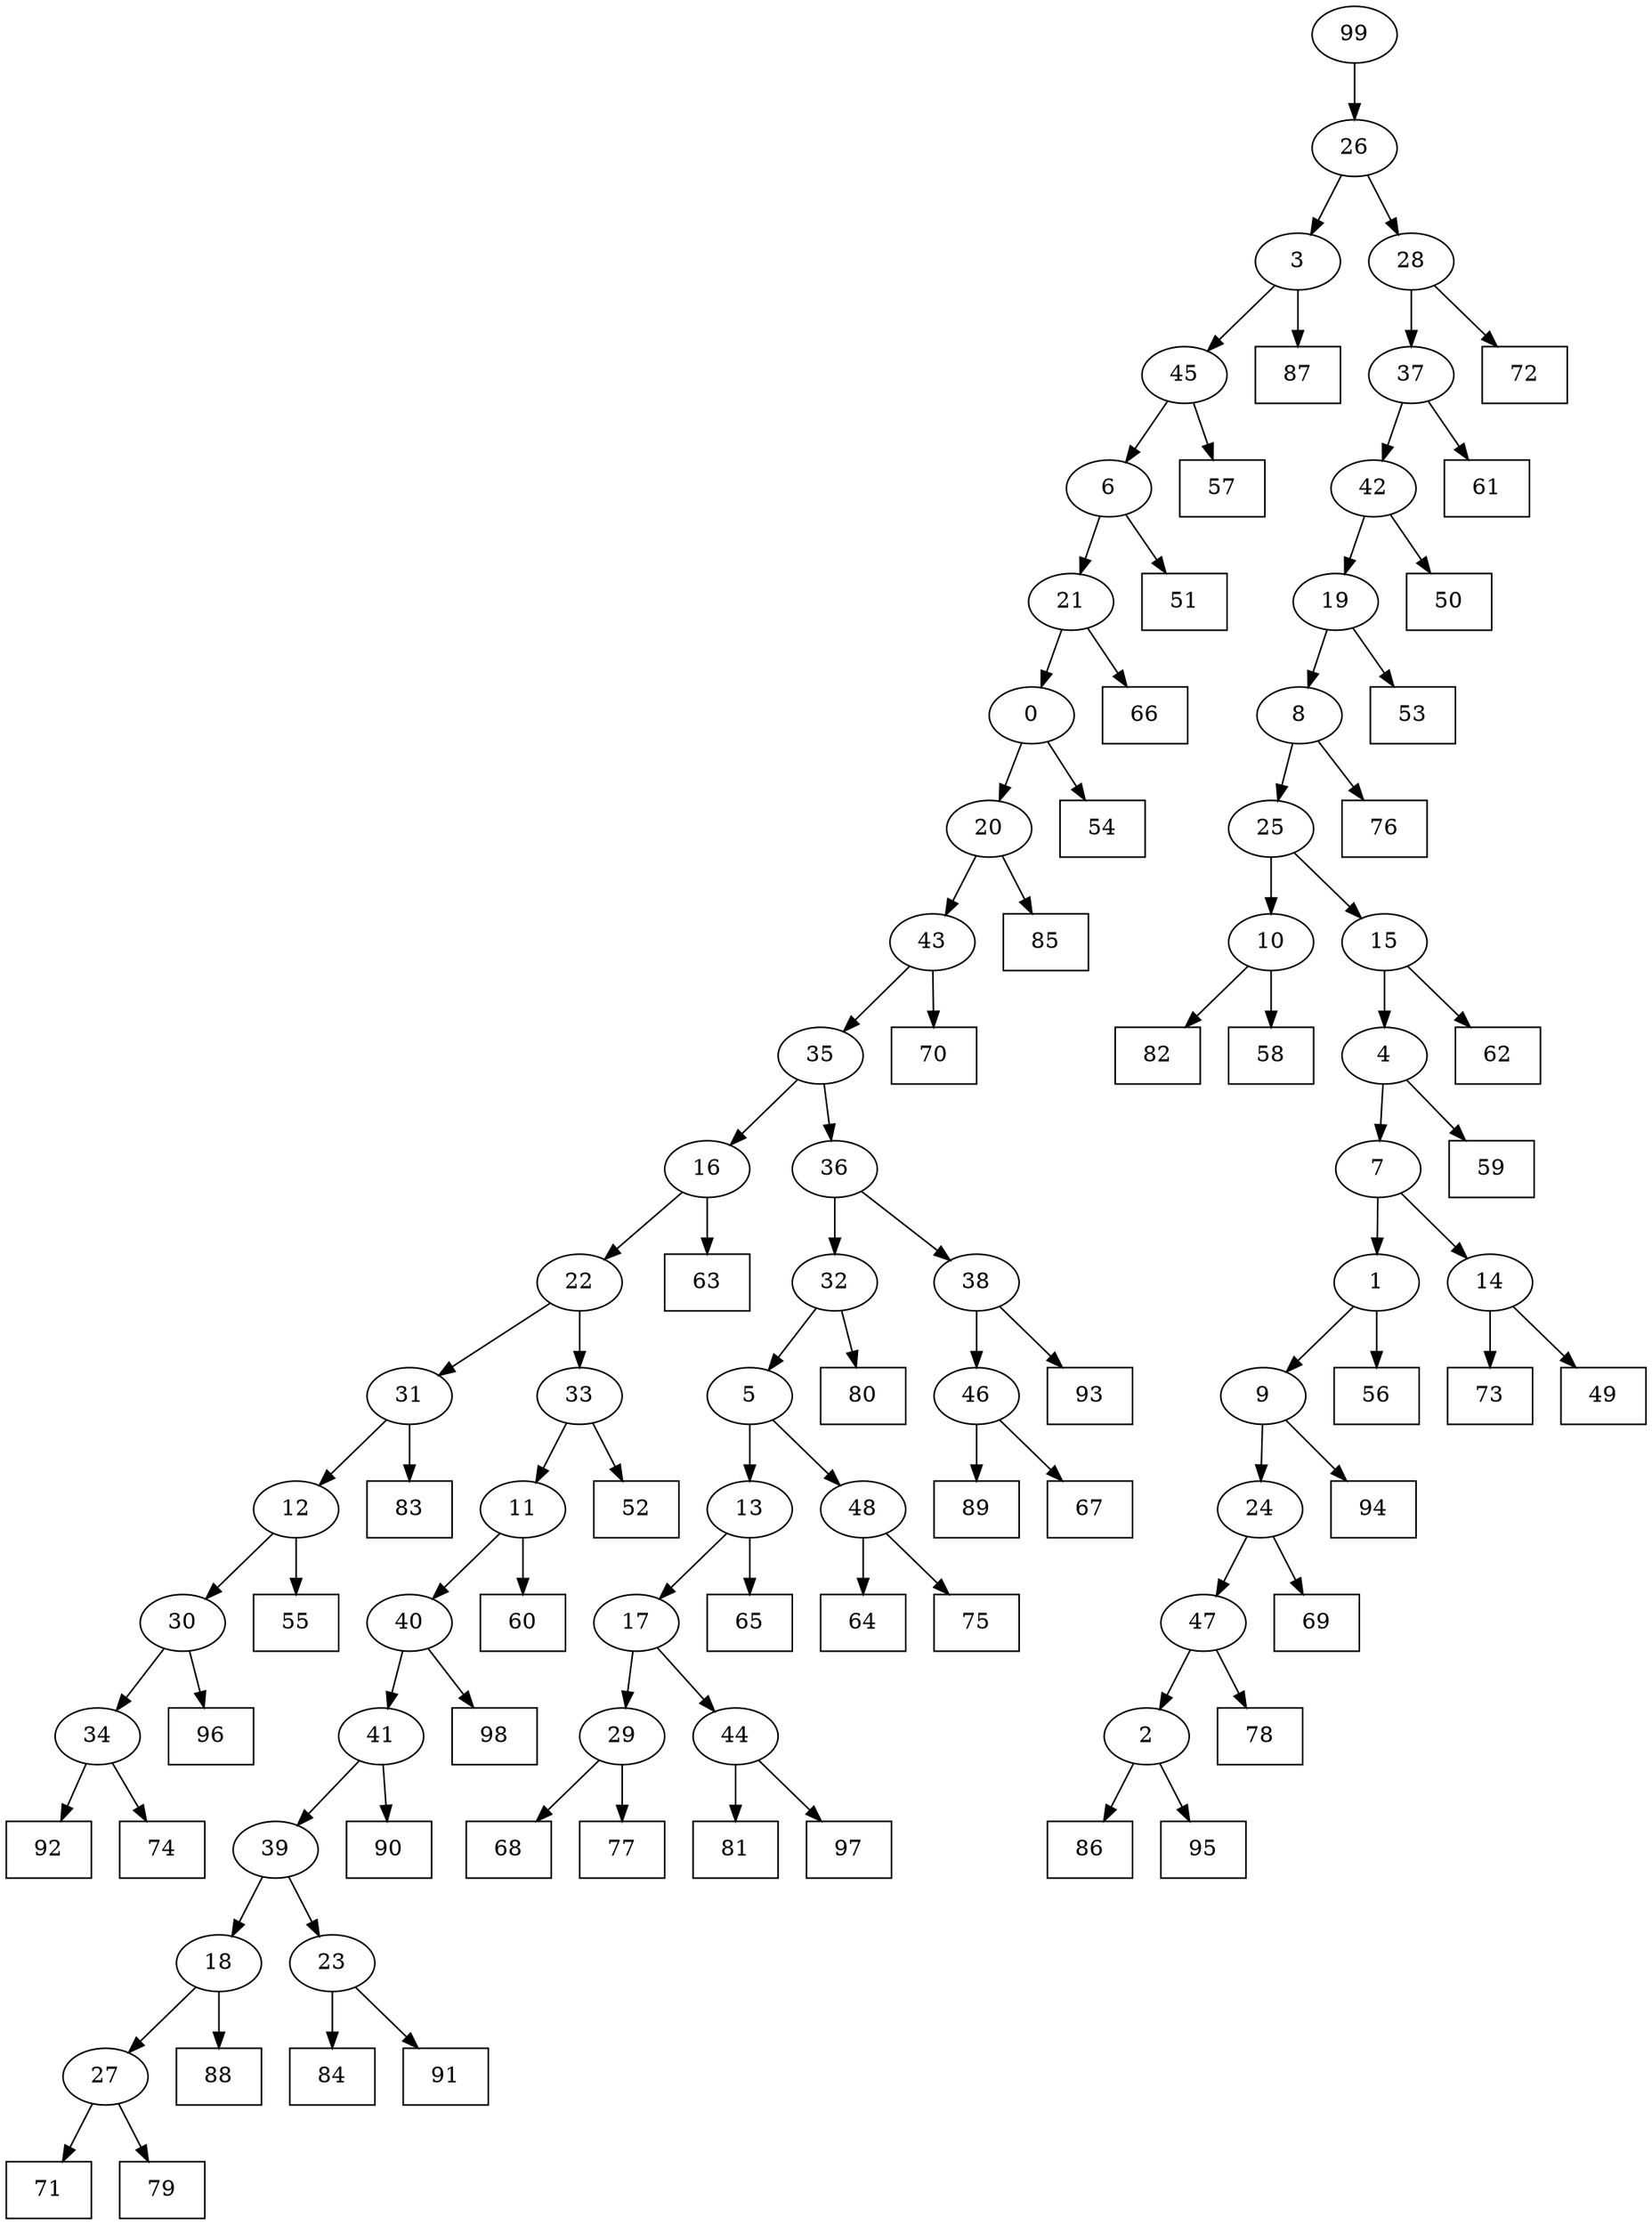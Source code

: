 digraph G {
0[label="0"];
1[label="1"];
2[label="2"];
3[label="3"];
4[label="4"];
5[label="5"];
6[label="6"];
7[label="7"];
8[label="8"];
9[label="9"];
10[label="10"];
11[label="11"];
12[label="12"];
13[label="13"];
14[label="14"];
15[label="15"];
16[label="16"];
17[label="17"];
18[label="18"];
19[label="19"];
20[label="20"];
21[label="21"];
22[label="22"];
23[label="23"];
24[label="24"];
25[label="25"];
26[label="26"];
27[label="27"];
28[label="28"];
29[label="29"];
30[label="30"];
31[label="31"];
32[label="32"];
33[label="33"];
34[label="34"];
35[label="35"];
36[label="36"];
37[label="37"];
38[label="38"];
39[label="39"];
40[label="40"];
41[label="41"];
42[label="42"];
43[label="43"];
44[label="44"];
45[label="45"];
46[label="46"];
47[label="47"];
48[label="48"];
49[shape=box,label="64"];
50[shape=box,label="51"];
51[shape=box,label="56"];
52[shape=box,label="50"];
53[shape=box,label="81"];
54[shape=box,label="78"];
55[shape=box,label="86"];
56[shape=box,label="87"];
57[shape=box,label="68"];
58[shape=box,label="59"];
59[shape=box,label="76"];
60[shape=box,label="77"];
61[shape=box,label="95"];
62[shape=box,label="96"];
63[shape=box,label="73"];
64[shape=box,label="66"];
65[shape=box,label="65"];
66[shape=box,label="54"];
67[shape=box,label="84"];
68[shape=box,label="88"];
69[shape=box,label="49"];
70[shape=box,label="71"];
71[shape=box,label="93"];
72[shape=box,label="90"];
73[shape=box,label="85"];
74[shape=box,label="62"];
75[shape=box,label="70"];
76[shape=box,label="98"];
77[shape=box,label="82"];
78[shape=box,label="89"];
79[shape=box,label="67"];
80[shape=box,label="55"];
81[shape=box,label="63"];
82[shape=box,label="72"];
83[shape=box,label="52"];
84[shape=box,label="58"];
85[shape=box,label="92"];
86[shape=box,label="60"];
87[shape=box,label="61"];
88[shape=box,label="94"];
89[shape=box,label="80"];
90[shape=box,label="75"];
91[shape=box,label="97"];
92[shape=box,label="53"];
93[shape=box,label="91"];
94[shape=box,label="57"];
95[shape=box,label="74"];
96[shape=box,label="83"];
97[shape=box,label="69"];
98[shape=box,label="79"];
99[label="99"];
11->86 ;
46->79 ;
34->85 ;
25->15 ;
1->51 ;
20->73 ;
10->77 ;
18->68 ;
16->22 ;
47->54 ;
24->97 ;
30->62 ;
22->33 ;
14->63 ;
27->70 ;
45->94 ;
4->58 ;
0->66 ;
0->20 ;
35->36 ;
43->75 ;
21->0 ;
9->24 ;
26->28 ;
28->82 ;
44->53 ;
43->35 ;
29->60 ;
2->61 ;
41->72 ;
40->76 ;
12->80 ;
22->31 ;
31->12 ;
3->45 ;
14->69 ;
45->6 ;
6->50 ;
38->46 ;
46->78 ;
19->92 ;
12->30 ;
35->16 ;
99->26 ;
26->3 ;
31->96 ;
30->34 ;
20->43 ;
3->56 ;
8->25 ;
19->8 ;
8->59 ;
16->81 ;
37->87 ;
29->57 ;
32->89 ;
28->37 ;
6->21 ;
21->64 ;
42->52 ;
23->93 ;
33->11 ;
15->4 ;
4->7 ;
33->83 ;
38->71 ;
11->40 ;
17->44 ;
44->91 ;
23->67 ;
39->23 ;
36->32 ;
32->5 ;
36->38 ;
37->42 ;
42->19 ;
7->1 ;
5->13 ;
13->65 ;
48->49 ;
5->48 ;
48->90 ;
7->14 ;
18->27 ;
27->98 ;
15->74 ;
39->18 ;
17->29 ;
40->41 ;
41->39 ;
34->95 ;
1->9 ;
9->88 ;
24->47 ;
47->2 ;
2->55 ;
13->17 ;
25->10 ;
10->84 ;
}
